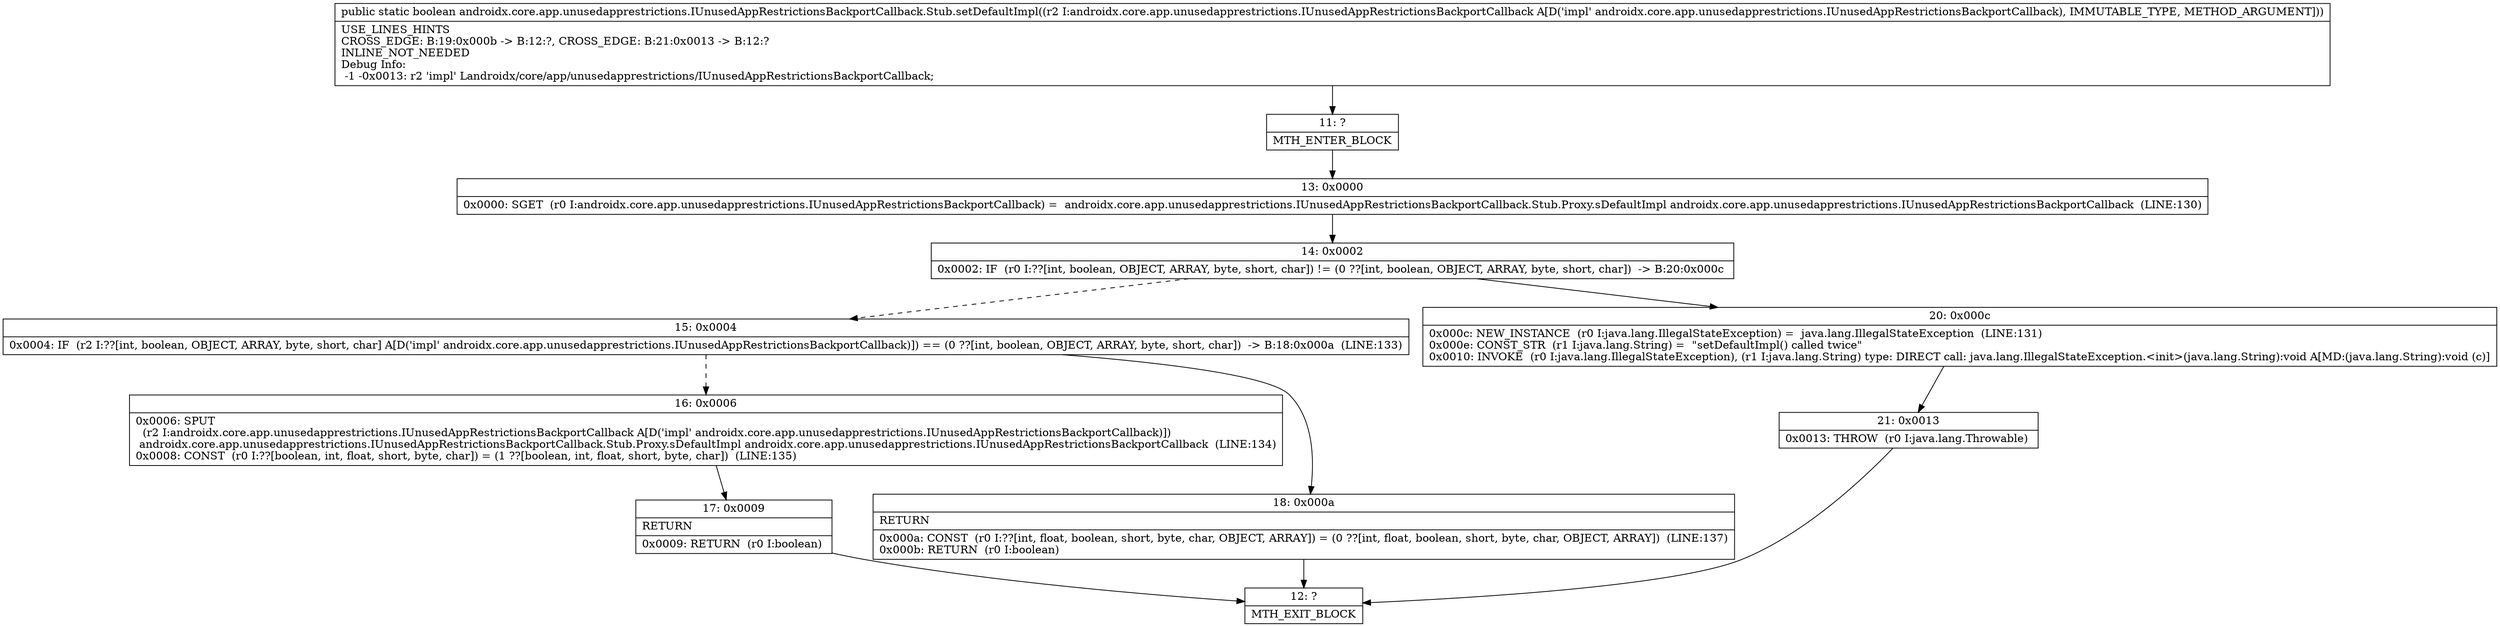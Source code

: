 digraph "CFG forandroidx.core.app.unusedapprestrictions.IUnusedAppRestrictionsBackportCallback.Stub.setDefaultImpl(Landroidx\/core\/app\/unusedapprestrictions\/IUnusedAppRestrictionsBackportCallback;)Z" {
Node_11 [shape=record,label="{11\:\ ?|MTH_ENTER_BLOCK\l}"];
Node_13 [shape=record,label="{13\:\ 0x0000|0x0000: SGET  (r0 I:androidx.core.app.unusedapprestrictions.IUnusedAppRestrictionsBackportCallback) =  androidx.core.app.unusedapprestrictions.IUnusedAppRestrictionsBackportCallback.Stub.Proxy.sDefaultImpl androidx.core.app.unusedapprestrictions.IUnusedAppRestrictionsBackportCallback  (LINE:130)\l}"];
Node_14 [shape=record,label="{14\:\ 0x0002|0x0002: IF  (r0 I:??[int, boolean, OBJECT, ARRAY, byte, short, char]) != (0 ??[int, boolean, OBJECT, ARRAY, byte, short, char])  \-\> B:20:0x000c \l}"];
Node_15 [shape=record,label="{15\:\ 0x0004|0x0004: IF  (r2 I:??[int, boolean, OBJECT, ARRAY, byte, short, char] A[D('impl' androidx.core.app.unusedapprestrictions.IUnusedAppRestrictionsBackportCallback)]) == (0 ??[int, boolean, OBJECT, ARRAY, byte, short, char])  \-\> B:18:0x000a  (LINE:133)\l}"];
Node_16 [shape=record,label="{16\:\ 0x0006|0x0006: SPUT  \l  (r2 I:androidx.core.app.unusedapprestrictions.IUnusedAppRestrictionsBackportCallback A[D('impl' androidx.core.app.unusedapprestrictions.IUnusedAppRestrictionsBackportCallback)])\l androidx.core.app.unusedapprestrictions.IUnusedAppRestrictionsBackportCallback.Stub.Proxy.sDefaultImpl androidx.core.app.unusedapprestrictions.IUnusedAppRestrictionsBackportCallback  (LINE:134)\l0x0008: CONST  (r0 I:??[boolean, int, float, short, byte, char]) = (1 ??[boolean, int, float, short, byte, char])  (LINE:135)\l}"];
Node_17 [shape=record,label="{17\:\ 0x0009|RETURN\l|0x0009: RETURN  (r0 I:boolean) \l}"];
Node_12 [shape=record,label="{12\:\ ?|MTH_EXIT_BLOCK\l}"];
Node_18 [shape=record,label="{18\:\ 0x000a|RETURN\l|0x000a: CONST  (r0 I:??[int, float, boolean, short, byte, char, OBJECT, ARRAY]) = (0 ??[int, float, boolean, short, byte, char, OBJECT, ARRAY])  (LINE:137)\l0x000b: RETURN  (r0 I:boolean) \l}"];
Node_20 [shape=record,label="{20\:\ 0x000c|0x000c: NEW_INSTANCE  (r0 I:java.lang.IllegalStateException) =  java.lang.IllegalStateException  (LINE:131)\l0x000e: CONST_STR  (r1 I:java.lang.String) =  \"setDefaultImpl() called twice\" \l0x0010: INVOKE  (r0 I:java.lang.IllegalStateException), (r1 I:java.lang.String) type: DIRECT call: java.lang.IllegalStateException.\<init\>(java.lang.String):void A[MD:(java.lang.String):void (c)]\l}"];
Node_21 [shape=record,label="{21\:\ 0x0013|0x0013: THROW  (r0 I:java.lang.Throwable) \l}"];
MethodNode[shape=record,label="{public static boolean androidx.core.app.unusedapprestrictions.IUnusedAppRestrictionsBackportCallback.Stub.setDefaultImpl((r2 I:androidx.core.app.unusedapprestrictions.IUnusedAppRestrictionsBackportCallback A[D('impl' androidx.core.app.unusedapprestrictions.IUnusedAppRestrictionsBackportCallback), IMMUTABLE_TYPE, METHOD_ARGUMENT]))  | USE_LINES_HINTS\lCROSS_EDGE: B:19:0x000b \-\> B:12:?, CROSS_EDGE: B:21:0x0013 \-\> B:12:?\lINLINE_NOT_NEEDED\lDebug Info:\l  \-1 \-0x0013: r2 'impl' Landroidx\/core\/app\/unusedapprestrictions\/IUnusedAppRestrictionsBackportCallback;\l}"];
MethodNode -> Node_11;Node_11 -> Node_13;
Node_13 -> Node_14;
Node_14 -> Node_15[style=dashed];
Node_14 -> Node_20;
Node_15 -> Node_16[style=dashed];
Node_15 -> Node_18;
Node_16 -> Node_17;
Node_17 -> Node_12;
Node_18 -> Node_12;
Node_20 -> Node_21;
Node_21 -> Node_12;
}

